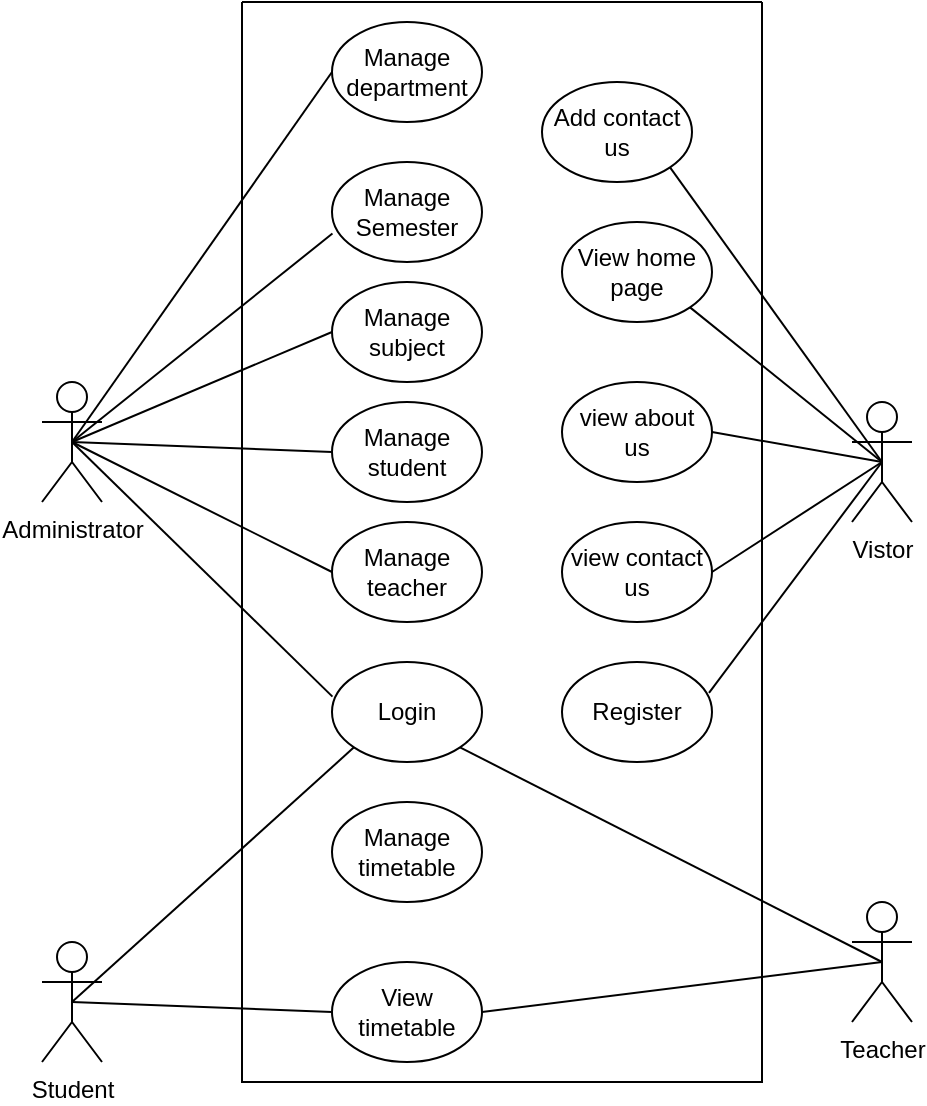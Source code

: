 <mxfile version="15.5.6" type="github">
  <diagram id="D62JFYNQMkCzxWOOMy9K" name="Page-1">
    <mxGraphModel dx="1221" dy="644" grid="1" gridSize="10" guides="1" tooltips="1" connect="1" arrows="1" fold="1" page="1" pageScale="1" pageWidth="1169" pageHeight="1654" math="0" shadow="0">
      <root>
        <mxCell id="0" />
        <mxCell id="1" parent="0" />
        <mxCell id="1DI5bKhyY3I2mJ6AFxC4-1" value="Administrator" style="shape=umlActor;verticalLabelPosition=bottom;verticalAlign=top;html=1;outlineConnect=0;" vertex="1" parent="1">
          <mxGeometry x="150" y="290" width="30" height="60" as="geometry" />
        </mxCell>
        <mxCell id="1DI5bKhyY3I2mJ6AFxC4-2" value="Teacher" style="shape=umlActor;verticalLabelPosition=bottom;verticalAlign=top;html=1;outlineConnect=0;" vertex="1" parent="1">
          <mxGeometry x="555" y="550" width="30" height="60" as="geometry" />
        </mxCell>
        <mxCell id="1DI5bKhyY3I2mJ6AFxC4-3" value="Student" style="shape=umlActor;verticalLabelPosition=bottom;verticalAlign=top;html=1;outlineConnect=0;" vertex="1" parent="1">
          <mxGeometry x="150" y="570" width="30" height="60" as="geometry" />
        </mxCell>
        <mxCell id="1DI5bKhyY3I2mJ6AFxC4-4" value="Vistor" style="shape=umlActor;verticalLabelPosition=bottom;verticalAlign=top;html=1;outlineConnect=0;" vertex="1" parent="1">
          <mxGeometry x="555" y="300" width="30" height="60" as="geometry" />
        </mxCell>
        <mxCell id="1DI5bKhyY3I2mJ6AFxC4-6" value="Manage Semester" style="ellipse;whiteSpace=wrap;html=1;" vertex="1" parent="1">
          <mxGeometry x="295" y="180" width="75" height="50" as="geometry" />
        </mxCell>
        <mxCell id="1DI5bKhyY3I2mJ6AFxC4-7" value="Manage department" style="ellipse;whiteSpace=wrap;html=1;" vertex="1" parent="1">
          <mxGeometry x="295" y="110" width="75" height="50" as="geometry" />
        </mxCell>
        <mxCell id="1DI5bKhyY3I2mJ6AFxC4-8" value="Manage subject" style="ellipse;whiteSpace=wrap;html=1;" vertex="1" parent="1">
          <mxGeometry x="295" y="240" width="75" height="50" as="geometry" />
        </mxCell>
        <mxCell id="1DI5bKhyY3I2mJ6AFxC4-9" value="Manage student" style="ellipse;whiteSpace=wrap;html=1;" vertex="1" parent="1">
          <mxGeometry x="295" y="300" width="75" height="50" as="geometry" />
        </mxCell>
        <mxCell id="1DI5bKhyY3I2mJ6AFxC4-10" value="Manage teacher" style="ellipse;whiteSpace=wrap;html=1;" vertex="1" parent="1">
          <mxGeometry x="295" y="360" width="75" height="50" as="geometry" />
        </mxCell>
        <mxCell id="1DI5bKhyY3I2mJ6AFxC4-11" value="Manage timetable" style="ellipse;whiteSpace=wrap;html=1;" vertex="1" parent="1">
          <mxGeometry x="295" y="500" width="75" height="50" as="geometry" />
        </mxCell>
        <mxCell id="1DI5bKhyY3I2mJ6AFxC4-12" value="View timetable" style="ellipse;whiteSpace=wrap;html=1;" vertex="1" parent="1">
          <mxGeometry x="295" y="580" width="75" height="50" as="geometry" />
        </mxCell>
        <mxCell id="1DI5bKhyY3I2mJ6AFxC4-28" value="Login" style="ellipse;whiteSpace=wrap;html=1;" vertex="1" parent="1">
          <mxGeometry x="295" y="430" width="75" height="50" as="geometry" />
        </mxCell>
        <mxCell id="1DI5bKhyY3I2mJ6AFxC4-32" value="View home page" style="ellipse;whiteSpace=wrap;html=1;" vertex="1" parent="1">
          <mxGeometry x="410" y="210" width="75" height="50" as="geometry" />
        </mxCell>
        <mxCell id="1DI5bKhyY3I2mJ6AFxC4-33" value="view about us" style="ellipse;whiteSpace=wrap;html=1;" vertex="1" parent="1">
          <mxGeometry x="410" y="290" width="75" height="50" as="geometry" />
        </mxCell>
        <mxCell id="1DI5bKhyY3I2mJ6AFxC4-34" value="view contact us" style="ellipse;whiteSpace=wrap;html=1;" vertex="1" parent="1">
          <mxGeometry x="410" y="360" width="75" height="50" as="geometry" />
        </mxCell>
        <mxCell id="1DI5bKhyY3I2mJ6AFxC4-35" value="Register" style="ellipse;whiteSpace=wrap;html=1;" vertex="1" parent="1">
          <mxGeometry x="410" y="430" width="75" height="50" as="geometry" />
        </mxCell>
        <mxCell id="1DI5bKhyY3I2mJ6AFxC4-49" value="" style="endArrow=none;html=1;rounded=0;exitX=0.5;exitY=0.5;exitDx=0;exitDy=0;exitPerimeter=0;entryX=0;entryY=1;entryDx=0;entryDy=0;" edge="1" parent="1" source="1DI5bKhyY3I2mJ6AFxC4-3" target="1DI5bKhyY3I2mJ6AFxC4-28">
          <mxGeometry width="50" height="50" relative="1" as="geometry">
            <mxPoint x="400" y="410" as="sourcePoint" />
            <mxPoint x="300" y="480" as="targetPoint" />
          </mxGeometry>
        </mxCell>
        <mxCell id="1DI5bKhyY3I2mJ6AFxC4-50" value="" style="endArrow=none;html=1;rounded=0;exitX=0.5;exitY=0.5;exitDx=0;exitDy=0;exitPerimeter=0;entryX=0;entryY=0.5;entryDx=0;entryDy=0;" edge="1" parent="1" source="1DI5bKhyY3I2mJ6AFxC4-3" target="1DI5bKhyY3I2mJ6AFxC4-12">
          <mxGeometry width="50" height="50" relative="1" as="geometry">
            <mxPoint x="175" y="610.0" as="sourcePoint" />
            <mxPoint x="316.196" y="482.819" as="targetPoint" />
          </mxGeometry>
        </mxCell>
        <mxCell id="1DI5bKhyY3I2mJ6AFxC4-52" value="" style="endArrow=none;html=1;rounded=0;entryX=0.5;entryY=0.5;entryDx=0;entryDy=0;entryPerimeter=0;exitX=1;exitY=0.5;exitDx=0;exitDy=0;" edge="1" parent="1" source="1DI5bKhyY3I2mJ6AFxC4-12" target="1DI5bKhyY3I2mJ6AFxC4-2">
          <mxGeometry width="50" height="50" relative="1" as="geometry">
            <mxPoint x="370" y="610" as="sourcePoint" />
            <mxPoint x="500" y="607.5" as="targetPoint" />
          </mxGeometry>
        </mxCell>
        <mxCell id="1DI5bKhyY3I2mJ6AFxC4-53" value="" style="endArrow=none;html=1;rounded=0;entryX=0.5;entryY=0.5;entryDx=0;entryDy=0;entryPerimeter=0;exitX=1;exitY=1;exitDx=0;exitDy=0;" edge="1" parent="1" source="1DI5bKhyY3I2mJ6AFxC4-28" target="1DI5bKhyY3I2mJ6AFxC4-2">
          <mxGeometry width="50" height="50" relative="1" as="geometry">
            <mxPoint x="380" y="615.0" as="sourcePoint" />
            <mxPoint x="580" y="590.0" as="targetPoint" />
          </mxGeometry>
        </mxCell>
        <mxCell id="1DI5bKhyY3I2mJ6AFxC4-54" value="" style="endArrow=none;html=1;rounded=0;exitX=0.98;exitY=0.308;exitDx=0;exitDy=0;exitPerimeter=0;entryX=0.5;entryY=0.5;entryDx=0;entryDy=0;entryPerimeter=0;" edge="1" parent="1" source="1DI5bKhyY3I2mJ6AFxC4-35" target="1DI5bKhyY3I2mJ6AFxC4-4">
          <mxGeometry width="50" height="50" relative="1" as="geometry">
            <mxPoint x="368.804" y="482.819" as="sourcePoint" />
            <mxPoint x="580" y="590.0" as="targetPoint" />
          </mxGeometry>
        </mxCell>
        <mxCell id="1DI5bKhyY3I2mJ6AFxC4-55" value="" style="endArrow=none;html=1;rounded=0;exitX=0.5;exitY=0.5;exitDx=0;exitDy=0;exitPerimeter=0;entryX=0.003;entryY=0.346;entryDx=0;entryDy=0;entryPerimeter=0;" edge="1" parent="1" source="1DI5bKhyY3I2mJ6AFxC4-1" target="1DI5bKhyY3I2mJ6AFxC4-28">
          <mxGeometry width="50" height="50" relative="1" as="geometry">
            <mxPoint x="175" y="610.0" as="sourcePoint" />
            <mxPoint x="316.196" y="482.819" as="targetPoint" />
          </mxGeometry>
        </mxCell>
        <mxCell id="1DI5bKhyY3I2mJ6AFxC4-56" value="" style="endArrow=none;html=1;rounded=0;exitX=1;exitY=0.5;exitDx=0;exitDy=0;entryX=0.5;entryY=0.5;entryDx=0;entryDy=0;entryPerimeter=0;" edge="1" parent="1" source="1DI5bKhyY3I2mJ6AFxC4-34" target="1DI5bKhyY3I2mJ6AFxC4-4">
          <mxGeometry width="50" height="50" relative="1" as="geometry">
            <mxPoint x="493.5" y="455.4" as="sourcePoint" />
            <mxPoint x="580" y="340" as="targetPoint" />
          </mxGeometry>
        </mxCell>
        <mxCell id="1DI5bKhyY3I2mJ6AFxC4-58" value="" style="endArrow=none;html=1;rounded=0;exitX=1;exitY=0.5;exitDx=0;exitDy=0;entryX=0.5;entryY=0.5;entryDx=0;entryDy=0;entryPerimeter=0;" edge="1" parent="1" source="1DI5bKhyY3I2mJ6AFxC4-33" target="1DI5bKhyY3I2mJ6AFxC4-4">
          <mxGeometry width="50" height="50" relative="1" as="geometry">
            <mxPoint x="495" y="395" as="sourcePoint" />
            <mxPoint x="550" y="333" as="targetPoint" />
          </mxGeometry>
        </mxCell>
        <mxCell id="1DI5bKhyY3I2mJ6AFxC4-59" value="" style="endArrow=none;html=1;rounded=0;exitX=1;exitY=1;exitDx=0;exitDy=0;entryX=0.5;entryY=0.5;entryDx=0;entryDy=0;entryPerimeter=0;" edge="1" parent="1" source="1DI5bKhyY3I2mJ6AFxC4-32" target="1DI5bKhyY3I2mJ6AFxC4-4">
          <mxGeometry width="50" height="50" relative="1" as="geometry">
            <mxPoint x="495" y="325" as="sourcePoint" />
            <mxPoint x="580" y="340" as="targetPoint" />
          </mxGeometry>
        </mxCell>
        <mxCell id="1DI5bKhyY3I2mJ6AFxC4-60" value="Add contact us" style="ellipse;whiteSpace=wrap;html=1;" vertex="1" parent="1">
          <mxGeometry x="400" y="140" width="75" height="50" as="geometry" />
        </mxCell>
        <mxCell id="1DI5bKhyY3I2mJ6AFxC4-61" value="" style="endArrow=none;html=1;rounded=0;exitX=1;exitY=1;exitDx=0;exitDy=0;entryX=0.5;entryY=0.5;entryDx=0;entryDy=0;entryPerimeter=0;" edge="1" parent="1" source="1DI5bKhyY3I2mJ6AFxC4-60" target="1DI5bKhyY3I2mJ6AFxC4-4">
          <mxGeometry width="50" height="50" relative="1" as="geometry">
            <mxPoint x="483.804" y="262.819" as="sourcePoint" />
            <mxPoint x="580" y="340" as="targetPoint" />
          </mxGeometry>
        </mxCell>
        <mxCell id="1DI5bKhyY3I2mJ6AFxC4-62" value="" style="endArrow=none;html=1;rounded=0;exitX=0.5;exitY=0.5;exitDx=0;exitDy=0;exitPerimeter=0;entryX=0;entryY=0.5;entryDx=0;entryDy=0;" edge="1" parent="1" source="1DI5bKhyY3I2mJ6AFxC4-1" target="1DI5bKhyY3I2mJ6AFxC4-10">
          <mxGeometry width="50" height="50" relative="1" as="geometry">
            <mxPoint x="175" y="330" as="sourcePoint" />
            <mxPoint x="305.225" y="457.3" as="targetPoint" />
          </mxGeometry>
        </mxCell>
        <mxCell id="1DI5bKhyY3I2mJ6AFxC4-63" value="" style="endArrow=none;html=1;rounded=0;entryX=0;entryY=0.5;entryDx=0;entryDy=0;exitX=0.5;exitY=0.5;exitDx=0;exitDy=0;exitPerimeter=0;" edge="1" parent="1" source="1DI5bKhyY3I2mJ6AFxC4-1" target="1DI5bKhyY3I2mJ6AFxC4-9">
          <mxGeometry width="50" height="50" relative="1" as="geometry">
            <mxPoint x="170" y="325" as="sourcePoint" />
            <mxPoint x="305" y="395" as="targetPoint" />
          </mxGeometry>
        </mxCell>
        <mxCell id="1DI5bKhyY3I2mJ6AFxC4-64" value="" style="endArrow=none;html=1;rounded=0;entryX=0;entryY=0.5;entryDx=0;entryDy=0;exitX=0.5;exitY=0.5;exitDx=0;exitDy=0;exitPerimeter=0;" edge="1" parent="1" source="1DI5bKhyY3I2mJ6AFxC4-1" target="1DI5bKhyY3I2mJ6AFxC4-8">
          <mxGeometry width="50" height="50" relative="1" as="geometry">
            <mxPoint x="165" y="320" as="sourcePoint" />
            <mxPoint x="305" y="335" as="targetPoint" />
          </mxGeometry>
        </mxCell>
        <mxCell id="1DI5bKhyY3I2mJ6AFxC4-65" value="" style="endArrow=none;html=1;rounded=0;entryX=0.003;entryY=0.715;entryDx=0;entryDy=0;entryPerimeter=0;exitX=0.5;exitY=0.5;exitDx=0;exitDy=0;exitPerimeter=0;" edge="1" parent="1" source="1DI5bKhyY3I2mJ6AFxC4-1" target="1DI5bKhyY3I2mJ6AFxC4-6">
          <mxGeometry width="50" height="50" relative="1" as="geometry">
            <mxPoint x="175" y="330" as="sourcePoint" />
            <mxPoint x="308.975" y="292.6" as="targetPoint" />
          </mxGeometry>
        </mxCell>
        <mxCell id="1DI5bKhyY3I2mJ6AFxC4-66" value="" style="endArrow=none;html=1;rounded=0;entryX=0;entryY=0.5;entryDx=0;entryDy=0;exitX=0.5;exitY=0.5;exitDx=0;exitDy=0;exitPerimeter=0;" edge="1" parent="1" source="1DI5bKhyY3I2mJ6AFxC4-1" target="1DI5bKhyY3I2mJ6AFxC4-7">
          <mxGeometry width="50" height="50" relative="1" as="geometry">
            <mxPoint x="180" y="244.25" as="sourcePoint" />
            <mxPoint x="310.225" y="140" as="targetPoint" />
          </mxGeometry>
        </mxCell>
        <mxCell id="1DI5bKhyY3I2mJ6AFxC4-67" value="" style="swimlane;startSize=0;" vertex="1" parent="1">
          <mxGeometry x="250" y="100" width="260" height="540" as="geometry" />
        </mxCell>
      </root>
    </mxGraphModel>
  </diagram>
</mxfile>
